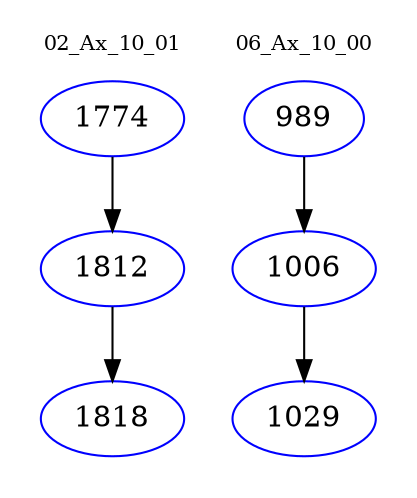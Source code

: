 digraph{
subgraph cluster_0 {
color = white
label = "02_Ax_10_01";
fontsize=10;
T0_1774 [label="1774", color="blue"]
T0_1774 -> T0_1812 [color="black"]
T0_1812 [label="1812", color="blue"]
T0_1812 -> T0_1818 [color="black"]
T0_1818 [label="1818", color="blue"]
}
subgraph cluster_1 {
color = white
label = "06_Ax_10_00";
fontsize=10;
T1_989 [label="989", color="blue"]
T1_989 -> T1_1006 [color="black"]
T1_1006 [label="1006", color="blue"]
T1_1006 -> T1_1029 [color="black"]
T1_1029 [label="1029", color="blue"]
}
}

